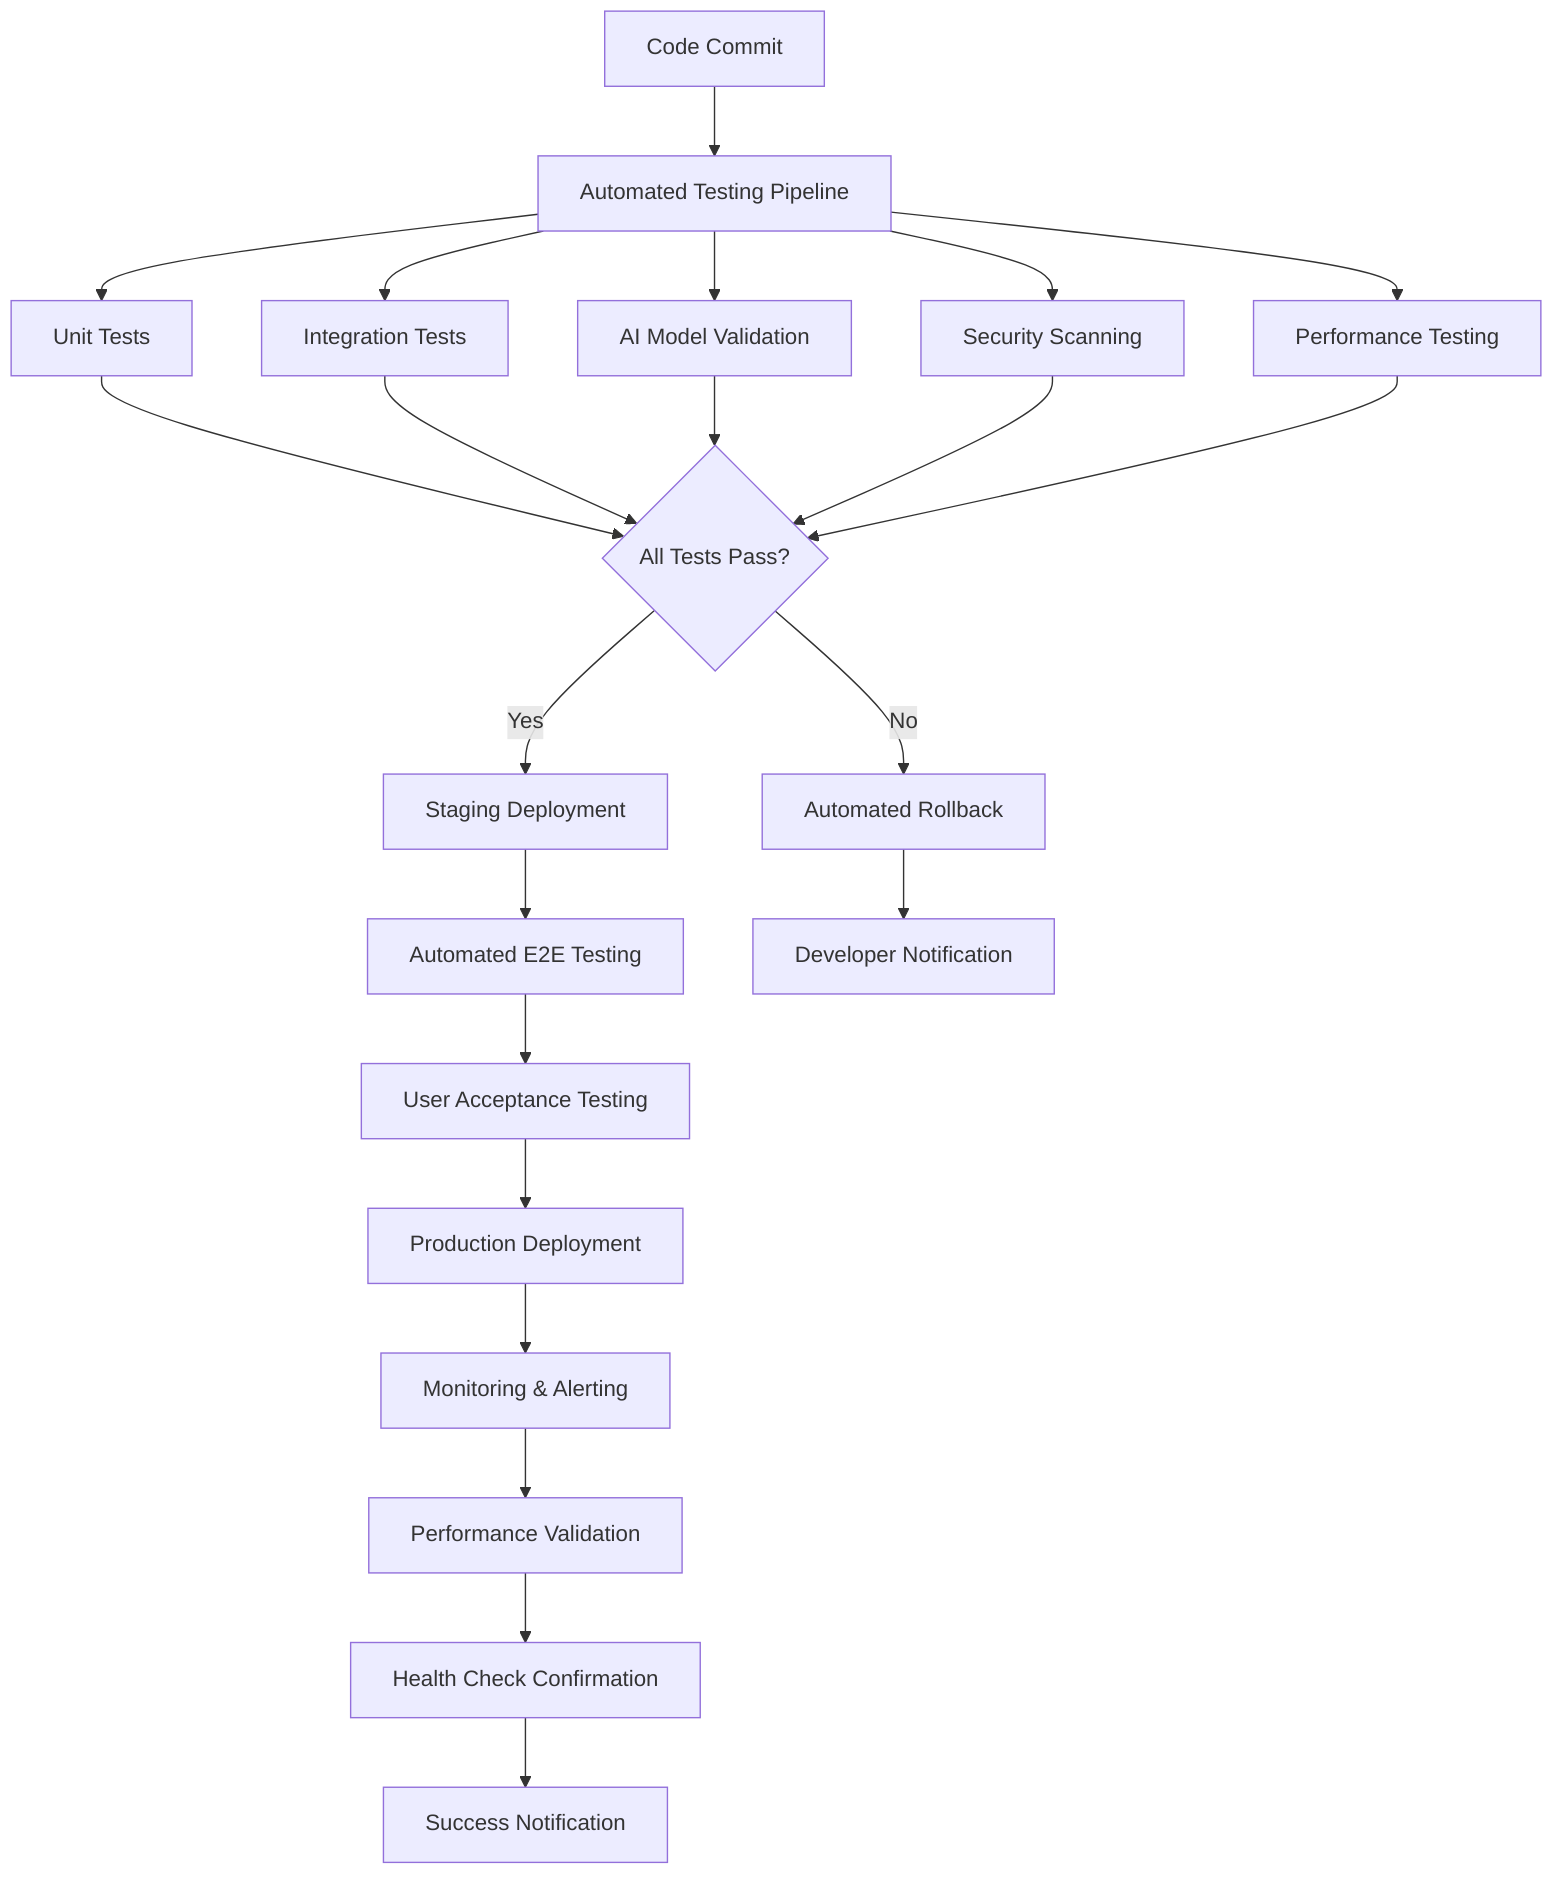 graph TD
    A[Code Commit] --> B[Automated Testing Pipeline]
    
    B --> C[Unit Tests]
    B --> D[Integration Tests]
    B --> E[AI Model Validation]
    B --> F[Security Scanning]
    B --> G[Performance Testing]
    
    C --> H{All Tests Pass?}
    D --> H
    E --> H
    F --> H
    G --> H
    
    H -->|No| I[Automated Rollback]
    H -->|Yes| J[Staging Deployment]
    
    J --> K[Automated E2E Testing]
    K --> L[User Acceptance Testing]
    L --> M[Production Deployment]
    
    M --> N[Monitoring & Alerting]
    N --> O[Performance Validation]
    O --> P[Health Check Confirmation]
    
    I --> Q[Developer Notification]
    P --> R[Success Notification]